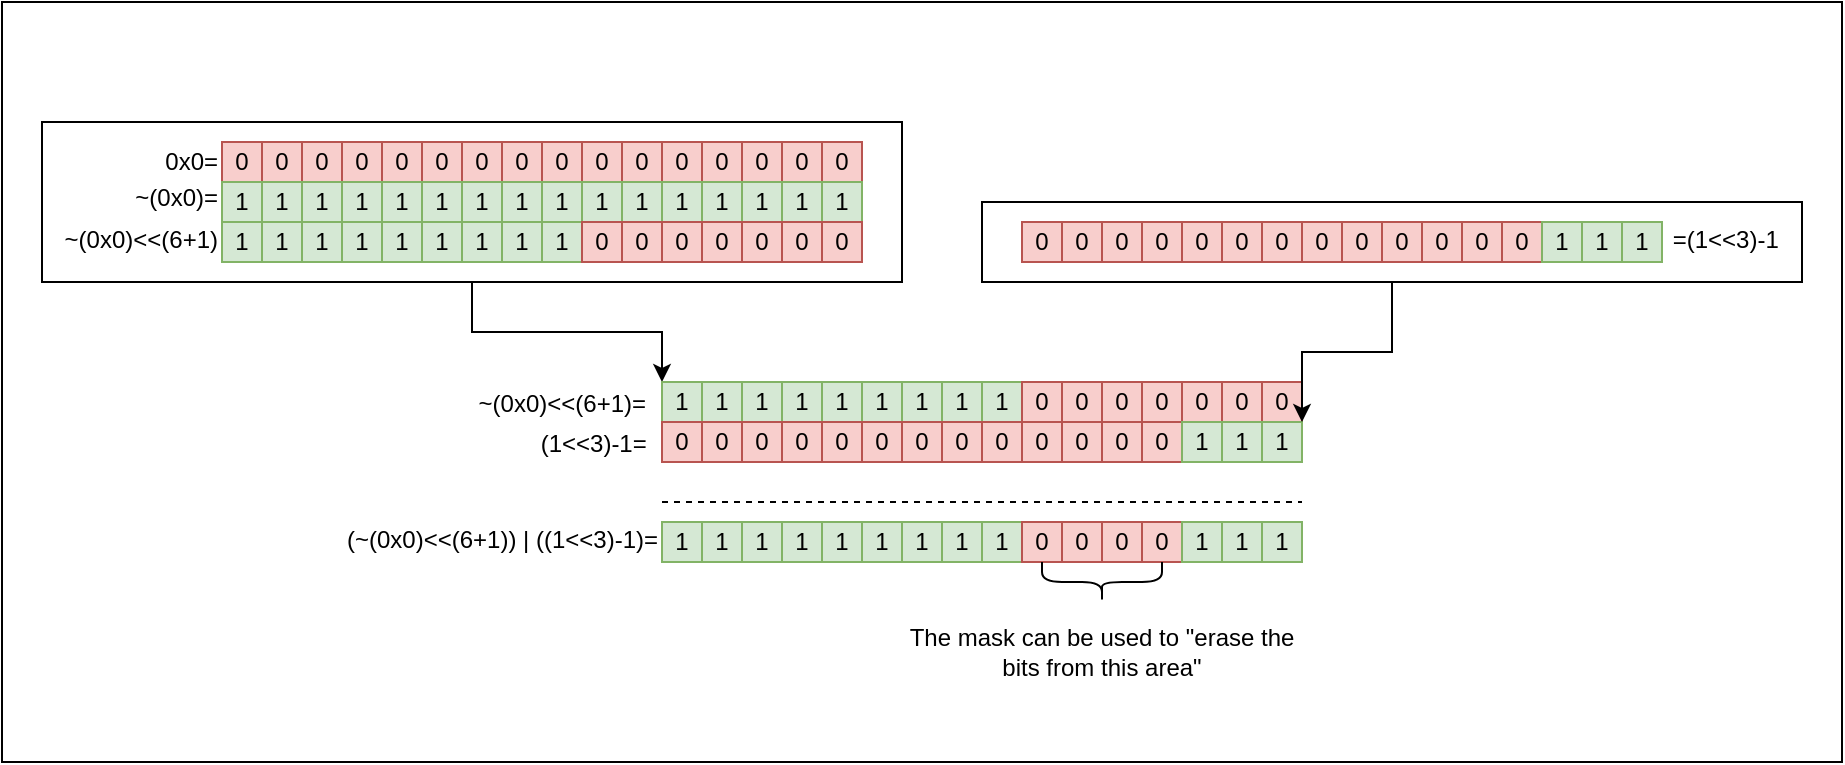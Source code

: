 <mxfile version="20.8.16" type="device"><diagram name="Page-1" id="0si6_NMq4voUlu_FyNYu"><mxGraphModel dx="1195" dy="712" grid="1" gridSize="10" guides="1" tooltips="1" connect="1" arrows="1" fold="1" page="1" pageScale="1" pageWidth="827" pageHeight="1169" math="0" shadow="0"><root><mxCell id="0"/><mxCell id="1" parent="0"/><mxCell id="aU6BRFNsTjxH9HhYL6TV-144" value="" style="rounded=0;whiteSpace=wrap;html=1;" vertex="1" parent="1"><mxGeometry x="130" y="90" width="920" height="380" as="geometry"/></mxCell><mxCell id="aU6BRFNsTjxH9HhYL6TV-140" value="" style="rounded=0;whiteSpace=wrap;html=1;" vertex="1" parent="1"><mxGeometry x="620" y="190" width="410" height="40" as="geometry"/></mxCell><mxCell id="aU6BRFNsTjxH9HhYL6TV-141" style="edgeStyle=orthogonalEdgeStyle;rounded=0;orthogonalLoop=1;jettySize=auto;html=1;exitX=0.5;exitY=1;exitDx=0;exitDy=0;entryX=0;entryY=0;entryDx=0;entryDy=0;" edge="1" parent="1" source="aU6BRFNsTjxH9HhYL6TV-139" target="aU6BRFNsTjxH9HhYL6TV-80"><mxGeometry relative="1" as="geometry"/></mxCell><mxCell id="aU6BRFNsTjxH9HhYL6TV-139" value="" style="rounded=0;whiteSpace=wrap;html=1;" vertex="1" parent="1"><mxGeometry x="150" y="150" width="430" height="80" as="geometry"/></mxCell><mxCell id="aU6BRFNsTjxH9HhYL6TV-1" value="0" style="rounded=0;whiteSpace=wrap;html=1;fillColor=#f8cecc;strokeColor=#b85450;" vertex="1" parent="1"><mxGeometry x="240" y="160" width="20" height="20" as="geometry"/></mxCell><mxCell id="aU6BRFNsTjxH9HhYL6TV-2" value="0" style="rounded=0;whiteSpace=wrap;html=1;fillColor=#f8cecc;strokeColor=#b85450;" vertex="1" parent="1"><mxGeometry x="260" y="160" width="20" height="20" as="geometry"/></mxCell><mxCell id="aU6BRFNsTjxH9HhYL6TV-3" value="0" style="rounded=0;whiteSpace=wrap;html=1;fillColor=#f8cecc;strokeColor=#b85450;" vertex="1" parent="1"><mxGeometry x="280" y="160" width="20" height="20" as="geometry"/></mxCell><mxCell id="aU6BRFNsTjxH9HhYL6TV-4" value="0" style="rounded=0;whiteSpace=wrap;html=1;fillColor=#f8cecc;strokeColor=#b85450;" vertex="1" parent="1"><mxGeometry x="300" y="160" width="20" height="20" as="geometry"/></mxCell><mxCell id="aU6BRFNsTjxH9HhYL6TV-5" value="0" style="rounded=0;whiteSpace=wrap;html=1;fillColor=#f8cecc;strokeColor=#b85450;" vertex="1" parent="1"><mxGeometry x="320" y="160" width="20" height="20" as="geometry"/></mxCell><mxCell id="aU6BRFNsTjxH9HhYL6TV-7" value="0" style="rounded=0;whiteSpace=wrap;html=1;fillColor=#f8cecc;strokeColor=#b85450;" vertex="1" parent="1"><mxGeometry x="340" y="160" width="20" height="20" as="geometry"/></mxCell><mxCell id="aU6BRFNsTjxH9HhYL6TV-8" value="0" style="rounded=0;whiteSpace=wrap;html=1;fillColor=#f8cecc;strokeColor=#b85450;" vertex="1" parent="1"><mxGeometry x="360" y="160" width="20" height="20" as="geometry"/></mxCell><mxCell id="aU6BRFNsTjxH9HhYL6TV-9" value="0" style="rounded=0;whiteSpace=wrap;html=1;fillColor=#f8cecc;strokeColor=#b85450;" vertex="1" parent="1"><mxGeometry x="380" y="160" width="20" height="20" as="geometry"/></mxCell><mxCell id="aU6BRFNsTjxH9HhYL6TV-19" value="0" style="rounded=0;whiteSpace=wrap;html=1;fillColor=#f8cecc;strokeColor=#b85450;" vertex="1" parent="1"><mxGeometry x="400" y="160" width="20" height="20" as="geometry"/></mxCell><mxCell id="aU6BRFNsTjxH9HhYL6TV-20" value="0" style="rounded=0;whiteSpace=wrap;html=1;fillColor=#f8cecc;strokeColor=#b85450;" vertex="1" parent="1"><mxGeometry x="420" y="160" width="20" height="20" as="geometry"/></mxCell><mxCell id="aU6BRFNsTjxH9HhYL6TV-21" value="0" style="rounded=0;whiteSpace=wrap;html=1;fillColor=#f8cecc;strokeColor=#b85450;" vertex="1" parent="1"><mxGeometry x="440" y="160" width="20" height="20" as="geometry"/></mxCell><mxCell id="aU6BRFNsTjxH9HhYL6TV-22" value="0" style="rounded=0;whiteSpace=wrap;html=1;fillColor=#f8cecc;strokeColor=#b85450;" vertex="1" parent="1"><mxGeometry x="460" y="160" width="20" height="20" as="geometry"/></mxCell><mxCell id="aU6BRFNsTjxH9HhYL6TV-23" value="0" style="rounded=0;whiteSpace=wrap;html=1;fillColor=#f8cecc;strokeColor=#b85450;" vertex="1" parent="1"><mxGeometry x="480" y="160" width="20" height="20" as="geometry"/></mxCell><mxCell id="aU6BRFNsTjxH9HhYL6TV-24" value="0" style="rounded=0;whiteSpace=wrap;html=1;fillColor=#f8cecc;strokeColor=#b85450;" vertex="1" parent="1"><mxGeometry x="500" y="160" width="20" height="20" as="geometry"/></mxCell><mxCell id="aU6BRFNsTjxH9HhYL6TV-25" value="0" style="rounded=0;whiteSpace=wrap;html=1;fillColor=#f8cecc;strokeColor=#b85450;" vertex="1" parent="1"><mxGeometry x="520" y="160" width="20" height="20" as="geometry"/></mxCell><mxCell id="aU6BRFNsTjxH9HhYL6TV-26" value="0" style="rounded=0;whiteSpace=wrap;html=1;fillColor=#f8cecc;strokeColor=#b85450;" vertex="1" parent="1"><mxGeometry x="540" y="160" width="20" height="20" as="geometry"/></mxCell><mxCell id="aU6BRFNsTjxH9HhYL6TV-27" value="1" style="rounded=0;whiteSpace=wrap;html=1;fillColor=#d5e8d4;strokeColor=#82b366;" vertex="1" parent="1"><mxGeometry x="240" y="180" width="20" height="20" as="geometry"/></mxCell><mxCell id="aU6BRFNsTjxH9HhYL6TV-28" value="1" style="rounded=0;whiteSpace=wrap;html=1;fillColor=#d5e8d4;strokeColor=#82b366;" vertex="1" parent="1"><mxGeometry x="260" y="180" width="20" height="20" as="geometry"/></mxCell><mxCell id="aU6BRFNsTjxH9HhYL6TV-29" value="1" style="rounded=0;whiteSpace=wrap;html=1;fillColor=#d5e8d4;strokeColor=#82b366;" vertex="1" parent="1"><mxGeometry x="280" y="180" width="20" height="20" as="geometry"/></mxCell><mxCell id="aU6BRFNsTjxH9HhYL6TV-30" value="1" style="rounded=0;whiteSpace=wrap;html=1;fillColor=#d5e8d4;strokeColor=#82b366;" vertex="1" parent="1"><mxGeometry x="300" y="180" width="20" height="20" as="geometry"/></mxCell><mxCell id="aU6BRFNsTjxH9HhYL6TV-31" value="1" style="rounded=0;whiteSpace=wrap;html=1;fillColor=#d5e8d4;strokeColor=#82b366;" vertex="1" parent="1"><mxGeometry x="320" y="180" width="20" height="20" as="geometry"/></mxCell><mxCell id="aU6BRFNsTjxH9HhYL6TV-32" value="1" style="rounded=0;whiteSpace=wrap;html=1;fillColor=#d5e8d4;strokeColor=#82b366;" vertex="1" parent="1"><mxGeometry x="340" y="180" width="20" height="20" as="geometry"/></mxCell><mxCell id="aU6BRFNsTjxH9HhYL6TV-33" value="1" style="rounded=0;whiteSpace=wrap;html=1;fillColor=#d5e8d4;strokeColor=#82b366;" vertex="1" parent="1"><mxGeometry x="360" y="180" width="20" height="20" as="geometry"/></mxCell><mxCell id="aU6BRFNsTjxH9HhYL6TV-34" value="1" style="rounded=0;whiteSpace=wrap;html=1;fillColor=#d5e8d4;strokeColor=#82b366;" vertex="1" parent="1"><mxGeometry x="380" y="180" width="20" height="20" as="geometry"/></mxCell><mxCell id="aU6BRFNsTjxH9HhYL6TV-35" value="1" style="rounded=0;whiteSpace=wrap;html=1;fillColor=#d5e8d4;strokeColor=#82b366;" vertex="1" parent="1"><mxGeometry x="400" y="180" width="20" height="20" as="geometry"/></mxCell><mxCell id="aU6BRFNsTjxH9HhYL6TV-36" value="1" style="rounded=0;whiteSpace=wrap;html=1;fillColor=#d5e8d4;strokeColor=#82b366;" vertex="1" parent="1"><mxGeometry x="420" y="180" width="20" height="20" as="geometry"/></mxCell><mxCell id="aU6BRFNsTjxH9HhYL6TV-37" value="1" style="rounded=0;whiteSpace=wrap;html=1;fillColor=#d5e8d4;strokeColor=#82b366;" vertex="1" parent="1"><mxGeometry x="440" y="180" width="20" height="20" as="geometry"/></mxCell><mxCell id="aU6BRFNsTjxH9HhYL6TV-38" value="1" style="rounded=0;whiteSpace=wrap;html=1;fillColor=#d5e8d4;strokeColor=#82b366;" vertex="1" parent="1"><mxGeometry x="460" y="180" width="20" height="20" as="geometry"/></mxCell><mxCell id="aU6BRFNsTjxH9HhYL6TV-39" value="1" style="rounded=0;whiteSpace=wrap;html=1;fillColor=#d5e8d4;strokeColor=#82b366;" vertex="1" parent="1"><mxGeometry x="480" y="180" width="20" height="20" as="geometry"/></mxCell><mxCell id="aU6BRFNsTjxH9HhYL6TV-40" value="1" style="rounded=0;whiteSpace=wrap;html=1;fillColor=#d5e8d4;strokeColor=#82b366;" vertex="1" parent="1"><mxGeometry x="500" y="180" width="20" height="20" as="geometry"/></mxCell><mxCell id="aU6BRFNsTjxH9HhYL6TV-41" value="1" style="rounded=0;whiteSpace=wrap;html=1;fillColor=#d5e8d4;strokeColor=#82b366;" vertex="1" parent="1"><mxGeometry x="520" y="180" width="20" height="20" as="geometry"/></mxCell><mxCell id="aU6BRFNsTjxH9HhYL6TV-42" value="1" style="rounded=0;whiteSpace=wrap;html=1;fillColor=#d5e8d4;strokeColor=#82b366;" vertex="1" parent="1"><mxGeometry x="540" y="180" width="20" height="20" as="geometry"/></mxCell><mxCell id="aU6BRFNsTjxH9HhYL6TV-43" value="1" style="rounded=0;whiteSpace=wrap;html=1;fillColor=#d5e8d4;strokeColor=#82b366;" vertex="1" parent="1"><mxGeometry x="240" y="200" width="20" height="20" as="geometry"/></mxCell><mxCell id="aU6BRFNsTjxH9HhYL6TV-44" value="1" style="rounded=0;whiteSpace=wrap;html=1;fillColor=#d5e8d4;strokeColor=#82b366;" vertex="1" parent="1"><mxGeometry x="260" y="200" width="20" height="20" as="geometry"/></mxCell><mxCell id="aU6BRFNsTjxH9HhYL6TV-45" value="1" style="rounded=0;whiteSpace=wrap;html=1;fillColor=#d5e8d4;strokeColor=#82b366;" vertex="1" parent="1"><mxGeometry x="280" y="200" width="20" height="20" as="geometry"/></mxCell><mxCell id="aU6BRFNsTjxH9HhYL6TV-46" value="1" style="rounded=0;whiteSpace=wrap;html=1;fillColor=#d5e8d4;strokeColor=#82b366;" vertex="1" parent="1"><mxGeometry x="300" y="200" width="20" height="20" as="geometry"/></mxCell><mxCell id="aU6BRFNsTjxH9HhYL6TV-47" value="1" style="rounded=0;whiteSpace=wrap;html=1;fillColor=#d5e8d4;strokeColor=#82b366;" vertex="1" parent="1"><mxGeometry x="320" y="200" width="20" height="20" as="geometry"/></mxCell><mxCell id="aU6BRFNsTjxH9HhYL6TV-48" value="1" style="rounded=0;whiteSpace=wrap;html=1;fillColor=#d5e8d4;strokeColor=#82b366;" vertex="1" parent="1"><mxGeometry x="340" y="200" width="20" height="20" as="geometry"/></mxCell><mxCell id="aU6BRFNsTjxH9HhYL6TV-49" value="1" style="rounded=0;whiteSpace=wrap;html=1;fillColor=#d5e8d4;strokeColor=#82b366;" vertex="1" parent="1"><mxGeometry x="360" y="200" width="20" height="20" as="geometry"/></mxCell><mxCell id="aU6BRFNsTjxH9HhYL6TV-50" value="1" style="rounded=0;whiteSpace=wrap;html=1;fillColor=#d5e8d4;strokeColor=#82b366;" vertex="1" parent="1"><mxGeometry x="380" y="200" width="20" height="20" as="geometry"/></mxCell><mxCell id="aU6BRFNsTjxH9HhYL6TV-51" value="1" style="rounded=0;whiteSpace=wrap;html=1;fillColor=#d5e8d4;strokeColor=#82b366;" vertex="1" parent="1"><mxGeometry x="400" y="200" width="20" height="20" as="geometry"/></mxCell><mxCell id="aU6BRFNsTjxH9HhYL6TV-52" value="0" style="rounded=0;whiteSpace=wrap;html=1;fillColor=#f8cecc;strokeColor=#b85450;" vertex="1" parent="1"><mxGeometry x="420" y="200" width="20" height="20" as="geometry"/></mxCell><mxCell id="aU6BRFNsTjxH9HhYL6TV-53" value="0" style="rounded=0;whiteSpace=wrap;html=1;fillColor=#f8cecc;strokeColor=#b85450;" vertex="1" parent="1"><mxGeometry x="440" y="200" width="20" height="20" as="geometry"/></mxCell><mxCell id="aU6BRFNsTjxH9HhYL6TV-54" value="0" style="rounded=0;whiteSpace=wrap;html=1;fillColor=#f8cecc;strokeColor=#b85450;" vertex="1" parent="1"><mxGeometry x="460" y="200" width="20" height="20" as="geometry"/></mxCell><mxCell id="aU6BRFNsTjxH9HhYL6TV-55" value="0" style="rounded=0;whiteSpace=wrap;html=1;fillColor=#f8cecc;strokeColor=#b85450;" vertex="1" parent="1"><mxGeometry x="480" y="200" width="20" height="20" as="geometry"/></mxCell><mxCell id="aU6BRFNsTjxH9HhYL6TV-56" value="0" style="rounded=0;whiteSpace=wrap;html=1;fillColor=#f8cecc;strokeColor=#b85450;" vertex="1" parent="1"><mxGeometry x="500" y="200" width="20" height="20" as="geometry"/></mxCell><mxCell id="aU6BRFNsTjxH9HhYL6TV-57" value="0" style="rounded=0;whiteSpace=wrap;html=1;fillColor=#f8cecc;strokeColor=#b85450;" vertex="1" parent="1"><mxGeometry x="520" y="200" width="20" height="20" as="geometry"/></mxCell><mxCell id="aU6BRFNsTjxH9HhYL6TV-58" value="0" style="rounded=0;whiteSpace=wrap;html=1;fillColor=#f8cecc;strokeColor=#b85450;" vertex="1" parent="1"><mxGeometry x="540" y="200" width="20" height="20" as="geometry"/></mxCell><mxCell id="aU6BRFNsTjxH9HhYL6TV-59" value="0x0=" style="text;html=1;strokeColor=none;fillColor=none;align=right;verticalAlign=middle;whiteSpace=wrap;rounded=0;" vertex="1" parent="1"><mxGeometry x="180" y="161.25" width="60" height="17.5" as="geometry"/></mxCell><mxCell id="aU6BRFNsTjxH9HhYL6TV-60" value="~(0x0)=" style="text;html=1;strokeColor=none;fillColor=none;align=right;verticalAlign=middle;whiteSpace=wrap;rounded=0;" vertex="1" parent="1"><mxGeometry x="180" y="178.75" width="60" height="17.5" as="geometry"/></mxCell><mxCell id="aU6BRFNsTjxH9HhYL6TV-61" value="~(0x0)&amp;lt;&amp;lt;(6+1)" style="text;html=1;strokeColor=none;fillColor=none;align=right;verticalAlign=middle;whiteSpace=wrap;rounded=0;" vertex="1" parent="1"><mxGeometry x="160" y="200" width="80" height="17.5" as="geometry"/></mxCell><mxCell id="aU6BRFNsTjxH9HhYL6TV-62" value="0" style="rounded=0;whiteSpace=wrap;html=1;fillColor=#f8cecc;strokeColor=#b85450;" vertex="1" parent="1"><mxGeometry x="640" y="200" width="20" height="20" as="geometry"/></mxCell><mxCell id="aU6BRFNsTjxH9HhYL6TV-63" value="0" style="rounded=0;whiteSpace=wrap;html=1;fillColor=#f8cecc;strokeColor=#b85450;" vertex="1" parent="1"><mxGeometry x="660" y="200" width="20" height="20" as="geometry"/></mxCell><mxCell id="aU6BRFNsTjxH9HhYL6TV-64" value="0" style="rounded=0;whiteSpace=wrap;html=1;fillColor=#f8cecc;strokeColor=#b85450;" vertex="1" parent="1"><mxGeometry x="680" y="200" width="20" height="20" as="geometry"/></mxCell><mxCell id="aU6BRFNsTjxH9HhYL6TV-65" value="0" style="rounded=0;whiteSpace=wrap;html=1;fillColor=#f8cecc;strokeColor=#b85450;" vertex="1" parent="1"><mxGeometry x="700" y="200" width="20" height="20" as="geometry"/></mxCell><mxCell id="aU6BRFNsTjxH9HhYL6TV-66" value="0" style="rounded=0;whiteSpace=wrap;html=1;fillColor=#f8cecc;strokeColor=#b85450;" vertex="1" parent="1"><mxGeometry x="720" y="200" width="20" height="20" as="geometry"/></mxCell><mxCell id="aU6BRFNsTjxH9HhYL6TV-67" value="0" style="rounded=0;whiteSpace=wrap;html=1;fillColor=#f8cecc;strokeColor=#b85450;" vertex="1" parent="1"><mxGeometry x="740" y="200" width="20" height="20" as="geometry"/></mxCell><mxCell id="aU6BRFNsTjxH9HhYL6TV-68" value="0" style="rounded=0;whiteSpace=wrap;html=1;fillColor=#f8cecc;strokeColor=#b85450;" vertex="1" parent="1"><mxGeometry x="760" y="200" width="20" height="20" as="geometry"/></mxCell><mxCell id="aU6BRFNsTjxH9HhYL6TV-69" value="0" style="rounded=0;whiteSpace=wrap;html=1;fillColor=#f8cecc;strokeColor=#b85450;" vertex="1" parent="1"><mxGeometry x="780" y="200" width="20" height="20" as="geometry"/></mxCell><mxCell id="aU6BRFNsTjxH9HhYL6TV-70" value="0" style="rounded=0;whiteSpace=wrap;html=1;fillColor=#f8cecc;strokeColor=#b85450;" vertex="1" parent="1"><mxGeometry x="800" y="200" width="20" height="20" as="geometry"/></mxCell><mxCell id="aU6BRFNsTjxH9HhYL6TV-71" value="0" style="rounded=0;whiteSpace=wrap;html=1;fillColor=#f8cecc;strokeColor=#b85450;" vertex="1" parent="1"><mxGeometry x="820" y="200" width="20" height="20" as="geometry"/></mxCell><mxCell id="aU6BRFNsTjxH9HhYL6TV-72" value="0" style="rounded=0;whiteSpace=wrap;html=1;fillColor=#f8cecc;strokeColor=#b85450;" vertex="1" parent="1"><mxGeometry x="840" y="200" width="20" height="20" as="geometry"/></mxCell><mxCell id="aU6BRFNsTjxH9HhYL6TV-73" value="0" style="rounded=0;whiteSpace=wrap;html=1;fillColor=#f8cecc;strokeColor=#b85450;" vertex="1" parent="1"><mxGeometry x="860" y="200" width="20" height="20" as="geometry"/></mxCell><mxCell id="aU6BRFNsTjxH9HhYL6TV-74" value="0" style="rounded=0;whiteSpace=wrap;html=1;fillColor=#f8cecc;strokeColor=#b85450;" vertex="1" parent="1"><mxGeometry x="880" y="200" width="20" height="20" as="geometry"/></mxCell><mxCell id="aU6BRFNsTjxH9HhYL6TV-75" value="1" style="rounded=0;whiteSpace=wrap;html=1;fillColor=#d5e8d4;strokeColor=#82b366;" vertex="1" parent="1"><mxGeometry x="900" y="200" width="20" height="20" as="geometry"/></mxCell><mxCell id="aU6BRFNsTjxH9HhYL6TV-76" value="1" style="rounded=0;whiteSpace=wrap;html=1;fillColor=#d5e8d4;strokeColor=#82b366;" vertex="1" parent="1"><mxGeometry x="920" y="200" width="20" height="20" as="geometry"/></mxCell><mxCell id="aU6BRFNsTjxH9HhYL6TV-77" value="1" style="rounded=0;whiteSpace=wrap;html=1;fillColor=#d5e8d4;strokeColor=#82b366;" vertex="1" parent="1"><mxGeometry x="940" y="200" width="20" height="20" as="geometry"/></mxCell><mxCell id="aU6BRFNsTjxH9HhYL6TV-79" value="&amp;nbsp;=(1&amp;lt;&amp;lt;3)-1" style="text;html=1;strokeColor=none;fillColor=none;align=left;verticalAlign=middle;whiteSpace=wrap;rounded=0;" vertex="1" parent="1"><mxGeometry x="960" y="200" width="60" height="17.5" as="geometry"/></mxCell><mxCell id="aU6BRFNsTjxH9HhYL6TV-80" value="1" style="rounded=0;whiteSpace=wrap;html=1;fillColor=#d5e8d4;strokeColor=#82b366;" vertex="1" parent="1"><mxGeometry x="460" y="280" width="20" height="20" as="geometry"/></mxCell><mxCell id="aU6BRFNsTjxH9HhYL6TV-81" value="1" style="rounded=0;whiteSpace=wrap;html=1;fillColor=#d5e8d4;strokeColor=#82b366;" vertex="1" parent="1"><mxGeometry x="480" y="280" width="20" height="20" as="geometry"/></mxCell><mxCell id="aU6BRFNsTjxH9HhYL6TV-82" value="1" style="rounded=0;whiteSpace=wrap;html=1;fillColor=#d5e8d4;strokeColor=#82b366;" vertex="1" parent="1"><mxGeometry x="500" y="280" width="20" height="20" as="geometry"/></mxCell><mxCell id="aU6BRFNsTjxH9HhYL6TV-83" value="1" style="rounded=0;whiteSpace=wrap;html=1;fillColor=#d5e8d4;strokeColor=#82b366;" vertex="1" parent="1"><mxGeometry x="520" y="280" width="20" height="20" as="geometry"/></mxCell><mxCell id="aU6BRFNsTjxH9HhYL6TV-84" value="1" style="rounded=0;whiteSpace=wrap;html=1;fillColor=#d5e8d4;strokeColor=#82b366;" vertex="1" parent="1"><mxGeometry x="540" y="280" width="20" height="20" as="geometry"/></mxCell><mxCell id="aU6BRFNsTjxH9HhYL6TV-85" value="1" style="rounded=0;whiteSpace=wrap;html=1;fillColor=#d5e8d4;strokeColor=#82b366;" vertex="1" parent="1"><mxGeometry x="560" y="280" width="20" height="20" as="geometry"/></mxCell><mxCell id="aU6BRFNsTjxH9HhYL6TV-86" value="1" style="rounded=0;whiteSpace=wrap;html=1;fillColor=#d5e8d4;strokeColor=#82b366;" vertex="1" parent="1"><mxGeometry x="580" y="280" width="20" height="20" as="geometry"/></mxCell><mxCell id="aU6BRFNsTjxH9HhYL6TV-87" value="1" style="rounded=0;whiteSpace=wrap;html=1;fillColor=#d5e8d4;strokeColor=#82b366;" vertex="1" parent="1"><mxGeometry x="600" y="280" width="20" height="20" as="geometry"/></mxCell><mxCell id="aU6BRFNsTjxH9HhYL6TV-88" value="1" style="rounded=0;whiteSpace=wrap;html=1;fillColor=#d5e8d4;strokeColor=#82b366;" vertex="1" parent="1"><mxGeometry x="620" y="280" width="20" height="20" as="geometry"/></mxCell><mxCell id="aU6BRFNsTjxH9HhYL6TV-89" value="0" style="rounded=0;whiteSpace=wrap;html=1;fillColor=#f8cecc;strokeColor=#b85450;" vertex="1" parent="1"><mxGeometry x="640" y="280" width="20" height="20" as="geometry"/></mxCell><mxCell id="aU6BRFNsTjxH9HhYL6TV-90" value="0" style="rounded=0;whiteSpace=wrap;html=1;fillColor=#f8cecc;strokeColor=#b85450;" vertex="1" parent="1"><mxGeometry x="660" y="280" width="20" height="20" as="geometry"/></mxCell><mxCell id="aU6BRFNsTjxH9HhYL6TV-91" value="0" style="rounded=0;whiteSpace=wrap;html=1;fillColor=#f8cecc;strokeColor=#b85450;" vertex="1" parent="1"><mxGeometry x="680" y="280" width="20" height="20" as="geometry"/></mxCell><mxCell id="aU6BRFNsTjxH9HhYL6TV-92" value="0" style="rounded=0;whiteSpace=wrap;html=1;fillColor=#f8cecc;strokeColor=#b85450;" vertex="1" parent="1"><mxGeometry x="700" y="280" width="20" height="20" as="geometry"/></mxCell><mxCell id="aU6BRFNsTjxH9HhYL6TV-93" value="0" style="rounded=0;whiteSpace=wrap;html=1;fillColor=#f8cecc;strokeColor=#b85450;" vertex="1" parent="1"><mxGeometry x="720" y="280" width="20" height="20" as="geometry"/></mxCell><mxCell id="aU6BRFNsTjxH9HhYL6TV-94" value="0" style="rounded=0;whiteSpace=wrap;html=1;fillColor=#f8cecc;strokeColor=#b85450;" vertex="1" parent="1"><mxGeometry x="740" y="280" width="20" height="20" as="geometry"/></mxCell><mxCell id="aU6BRFNsTjxH9HhYL6TV-95" value="0" style="rounded=0;whiteSpace=wrap;html=1;fillColor=#f8cecc;strokeColor=#b85450;" vertex="1" parent="1"><mxGeometry x="760" y="280" width="20" height="20" as="geometry"/></mxCell><mxCell id="aU6BRFNsTjxH9HhYL6TV-96" value="0" style="rounded=0;whiteSpace=wrap;html=1;fillColor=#f8cecc;strokeColor=#b85450;" vertex="1" parent="1"><mxGeometry x="460" y="300" width="20" height="20" as="geometry"/></mxCell><mxCell id="aU6BRFNsTjxH9HhYL6TV-97" value="0" style="rounded=0;whiteSpace=wrap;html=1;fillColor=#f8cecc;strokeColor=#b85450;" vertex="1" parent="1"><mxGeometry x="480" y="300" width="20" height="20" as="geometry"/></mxCell><mxCell id="aU6BRFNsTjxH9HhYL6TV-98" value="0" style="rounded=0;whiteSpace=wrap;html=1;fillColor=#f8cecc;strokeColor=#b85450;" vertex="1" parent="1"><mxGeometry x="500" y="300" width="20" height="20" as="geometry"/></mxCell><mxCell id="aU6BRFNsTjxH9HhYL6TV-99" value="0" style="rounded=0;whiteSpace=wrap;html=1;fillColor=#f8cecc;strokeColor=#b85450;" vertex="1" parent="1"><mxGeometry x="520" y="300" width="20" height="20" as="geometry"/></mxCell><mxCell id="aU6BRFNsTjxH9HhYL6TV-100" value="0" style="rounded=0;whiteSpace=wrap;html=1;fillColor=#f8cecc;strokeColor=#b85450;" vertex="1" parent="1"><mxGeometry x="540" y="300" width="20" height="20" as="geometry"/></mxCell><mxCell id="aU6BRFNsTjxH9HhYL6TV-101" value="0" style="rounded=0;whiteSpace=wrap;html=1;fillColor=#f8cecc;strokeColor=#b85450;" vertex="1" parent="1"><mxGeometry x="560" y="300" width="20" height="20" as="geometry"/></mxCell><mxCell id="aU6BRFNsTjxH9HhYL6TV-102" value="0" style="rounded=0;whiteSpace=wrap;html=1;fillColor=#f8cecc;strokeColor=#b85450;" vertex="1" parent="1"><mxGeometry x="580" y="300" width="20" height="20" as="geometry"/></mxCell><mxCell id="aU6BRFNsTjxH9HhYL6TV-103" value="0" style="rounded=0;whiteSpace=wrap;html=1;fillColor=#f8cecc;strokeColor=#b85450;" vertex="1" parent="1"><mxGeometry x="600" y="300" width="20" height="20" as="geometry"/></mxCell><mxCell id="aU6BRFNsTjxH9HhYL6TV-104" value="0" style="rounded=0;whiteSpace=wrap;html=1;fillColor=#f8cecc;strokeColor=#b85450;" vertex="1" parent="1"><mxGeometry x="620" y="300" width="20" height="20" as="geometry"/></mxCell><mxCell id="aU6BRFNsTjxH9HhYL6TV-105" value="0" style="rounded=0;whiteSpace=wrap;html=1;fillColor=#f8cecc;strokeColor=#b85450;" vertex="1" parent="1"><mxGeometry x="640" y="300" width="20" height="20" as="geometry"/></mxCell><mxCell id="aU6BRFNsTjxH9HhYL6TV-106" value="0" style="rounded=0;whiteSpace=wrap;html=1;fillColor=#f8cecc;strokeColor=#b85450;" vertex="1" parent="1"><mxGeometry x="660" y="300" width="20" height="20" as="geometry"/></mxCell><mxCell id="aU6BRFNsTjxH9HhYL6TV-107" value="0" style="rounded=0;whiteSpace=wrap;html=1;fillColor=#f8cecc;strokeColor=#b85450;" vertex="1" parent="1"><mxGeometry x="680" y="300" width="20" height="20" as="geometry"/></mxCell><mxCell id="aU6BRFNsTjxH9HhYL6TV-108" value="0" style="rounded=0;whiteSpace=wrap;html=1;fillColor=#f8cecc;strokeColor=#b85450;" vertex="1" parent="1"><mxGeometry x="700" y="300" width="20" height="20" as="geometry"/></mxCell><mxCell id="aU6BRFNsTjxH9HhYL6TV-109" value="1" style="rounded=0;whiteSpace=wrap;html=1;fillColor=#d5e8d4;strokeColor=#82b366;" vertex="1" parent="1"><mxGeometry x="720" y="300" width="20" height="20" as="geometry"/></mxCell><mxCell id="aU6BRFNsTjxH9HhYL6TV-110" value="1" style="rounded=0;whiteSpace=wrap;html=1;fillColor=#d5e8d4;strokeColor=#82b366;" vertex="1" parent="1"><mxGeometry x="740" y="300" width="20" height="20" as="geometry"/></mxCell><mxCell id="aU6BRFNsTjxH9HhYL6TV-111" value="1" style="rounded=0;whiteSpace=wrap;html=1;fillColor=#d5e8d4;strokeColor=#82b366;" vertex="1" parent="1"><mxGeometry x="760" y="300" width="20" height="20" as="geometry"/></mxCell><mxCell id="aU6BRFNsTjxH9HhYL6TV-112" value="" style="endArrow=none;dashed=1;html=1;rounded=0;" edge="1" parent="1"><mxGeometry width="50" height="50" relative="1" as="geometry"><mxPoint x="460" y="340" as="sourcePoint"/><mxPoint x="780" y="340" as="targetPoint"/></mxGeometry></mxCell><mxCell id="aU6BRFNsTjxH9HhYL6TV-113" value="1" style="rounded=0;whiteSpace=wrap;html=1;fillColor=#d5e8d4;strokeColor=#82b366;" vertex="1" parent="1"><mxGeometry x="460" y="350" width="20" height="20" as="geometry"/></mxCell><mxCell id="aU6BRFNsTjxH9HhYL6TV-114" value="1" style="rounded=0;whiteSpace=wrap;html=1;fillColor=#d5e8d4;strokeColor=#82b366;" vertex="1" parent="1"><mxGeometry x="480" y="350" width="20" height="20" as="geometry"/></mxCell><mxCell id="aU6BRFNsTjxH9HhYL6TV-115" value="1" style="rounded=0;whiteSpace=wrap;html=1;fillColor=#d5e8d4;strokeColor=#82b366;" vertex="1" parent="1"><mxGeometry x="500" y="350" width="20" height="20" as="geometry"/></mxCell><mxCell id="aU6BRFNsTjxH9HhYL6TV-116" value="1" style="rounded=0;whiteSpace=wrap;html=1;fillColor=#d5e8d4;strokeColor=#82b366;" vertex="1" parent="1"><mxGeometry x="520" y="350" width="20" height="20" as="geometry"/></mxCell><mxCell id="aU6BRFNsTjxH9HhYL6TV-117" value="1" style="rounded=0;whiteSpace=wrap;html=1;fillColor=#d5e8d4;strokeColor=#82b366;" vertex="1" parent="1"><mxGeometry x="540" y="350" width="20" height="20" as="geometry"/></mxCell><mxCell id="aU6BRFNsTjxH9HhYL6TV-118" value="1" style="rounded=0;whiteSpace=wrap;html=1;fillColor=#d5e8d4;strokeColor=#82b366;" vertex="1" parent="1"><mxGeometry x="560" y="350" width="20" height="20" as="geometry"/></mxCell><mxCell id="aU6BRFNsTjxH9HhYL6TV-119" value="1" style="rounded=0;whiteSpace=wrap;html=1;fillColor=#d5e8d4;strokeColor=#82b366;" vertex="1" parent="1"><mxGeometry x="580" y="350" width="20" height="20" as="geometry"/></mxCell><mxCell id="aU6BRFNsTjxH9HhYL6TV-120" value="1" style="rounded=0;whiteSpace=wrap;html=1;fillColor=#d5e8d4;strokeColor=#82b366;" vertex="1" parent="1"><mxGeometry x="600" y="350" width="20" height="20" as="geometry"/></mxCell><mxCell id="aU6BRFNsTjxH9HhYL6TV-121" value="1" style="rounded=0;whiteSpace=wrap;html=1;fillColor=#d5e8d4;strokeColor=#82b366;" vertex="1" parent="1"><mxGeometry x="620" y="350" width="20" height="20" as="geometry"/></mxCell><mxCell id="aU6BRFNsTjxH9HhYL6TV-122" value="0" style="rounded=0;whiteSpace=wrap;html=1;fillColor=#f8cecc;strokeColor=#b85450;" vertex="1" parent="1"><mxGeometry x="640" y="350" width="20" height="20" as="geometry"/></mxCell><mxCell id="aU6BRFNsTjxH9HhYL6TV-123" value="0" style="rounded=0;whiteSpace=wrap;html=1;fillColor=#f8cecc;strokeColor=#b85450;" vertex="1" parent="1"><mxGeometry x="660" y="350" width="20" height="20" as="geometry"/></mxCell><mxCell id="aU6BRFNsTjxH9HhYL6TV-124" value="0" style="rounded=0;whiteSpace=wrap;html=1;fillColor=#f8cecc;strokeColor=#b85450;" vertex="1" parent="1"><mxGeometry x="680" y="350" width="20" height="20" as="geometry"/></mxCell><mxCell id="aU6BRFNsTjxH9HhYL6TV-125" value="0" style="rounded=0;whiteSpace=wrap;html=1;fillColor=#f8cecc;strokeColor=#b85450;" vertex="1" parent="1"><mxGeometry x="700" y="350" width="20" height="20" as="geometry"/></mxCell><mxCell id="aU6BRFNsTjxH9HhYL6TV-133" value="1" style="rounded=0;whiteSpace=wrap;html=1;fillColor=#d5e8d4;strokeColor=#82b366;" vertex="1" parent="1"><mxGeometry x="720" y="350" width="20" height="20" as="geometry"/></mxCell><mxCell id="aU6BRFNsTjxH9HhYL6TV-134" value="1" style="rounded=0;whiteSpace=wrap;html=1;fillColor=#d5e8d4;strokeColor=#82b366;" vertex="1" parent="1"><mxGeometry x="740" y="350" width="20" height="20" as="geometry"/></mxCell><mxCell id="aU6BRFNsTjxH9HhYL6TV-135" value="1" style="rounded=0;whiteSpace=wrap;html=1;fillColor=#d5e8d4;strokeColor=#82b366;" vertex="1" parent="1"><mxGeometry x="760" y="350" width="20" height="20" as="geometry"/></mxCell><mxCell id="aU6BRFNsTjxH9HhYL6TV-136" value="~(0x0)&amp;lt;&amp;lt;(6+1)=" style="text;html=1;strokeColor=none;fillColor=none;align=right;verticalAlign=middle;whiteSpace=wrap;rounded=0;" vertex="1" parent="1"><mxGeometry x="360" y="282.5" width="94" height="17.5" as="geometry"/></mxCell><mxCell id="aU6BRFNsTjxH9HhYL6TV-137" value="&amp;nbsp;(1&amp;lt;&amp;lt;3)-1=" style="text;html=1;strokeColor=none;fillColor=none;align=left;verticalAlign=middle;whiteSpace=wrap;rounded=0;" vertex="1" parent="1"><mxGeometry x="394" y="302.5" width="60" height="17.5" as="geometry"/></mxCell><mxCell id="aU6BRFNsTjxH9HhYL6TV-138" value="(~(0x0)&amp;lt;&amp;lt;(6+1)) | ((1&amp;lt;&amp;lt;3)-1)=" style="text;html=1;strokeColor=none;fillColor=none;align=right;verticalAlign=middle;whiteSpace=wrap;rounded=0;" vertex="1" parent="1"><mxGeometry x="250" y="350" width="210" height="17.5" as="geometry"/></mxCell><mxCell id="aU6BRFNsTjxH9HhYL6TV-143" style="edgeStyle=orthogonalEdgeStyle;rounded=0;orthogonalLoop=1;jettySize=auto;html=1;exitX=0.5;exitY=1;exitDx=0;exitDy=0;entryX=1;entryY=0;entryDx=0;entryDy=0;" edge="1" parent="1" source="aU6BRFNsTjxH9HhYL6TV-140" target="aU6BRFNsTjxH9HhYL6TV-111"><mxGeometry relative="1" as="geometry"/></mxCell><mxCell id="aU6BRFNsTjxH9HhYL6TV-145" value="" style="shape=curlyBracket;whiteSpace=wrap;html=1;rounded=1;labelPosition=left;verticalLabelPosition=middle;align=right;verticalAlign=middle;rotation=-90;" vertex="1" parent="1"><mxGeometry x="670" y="350" width="20" height="60" as="geometry"/></mxCell><mxCell id="aU6BRFNsTjxH9HhYL6TV-146" value="The mask can be used to &quot;erase the bits from this area&quot;" style="text;html=1;strokeColor=none;fillColor=none;align=center;verticalAlign=middle;whiteSpace=wrap;rounded=0;" vertex="1" parent="1"><mxGeometry x="575" y="400" width="210" height="30" as="geometry"/></mxCell></root></mxGraphModel></diagram></mxfile>